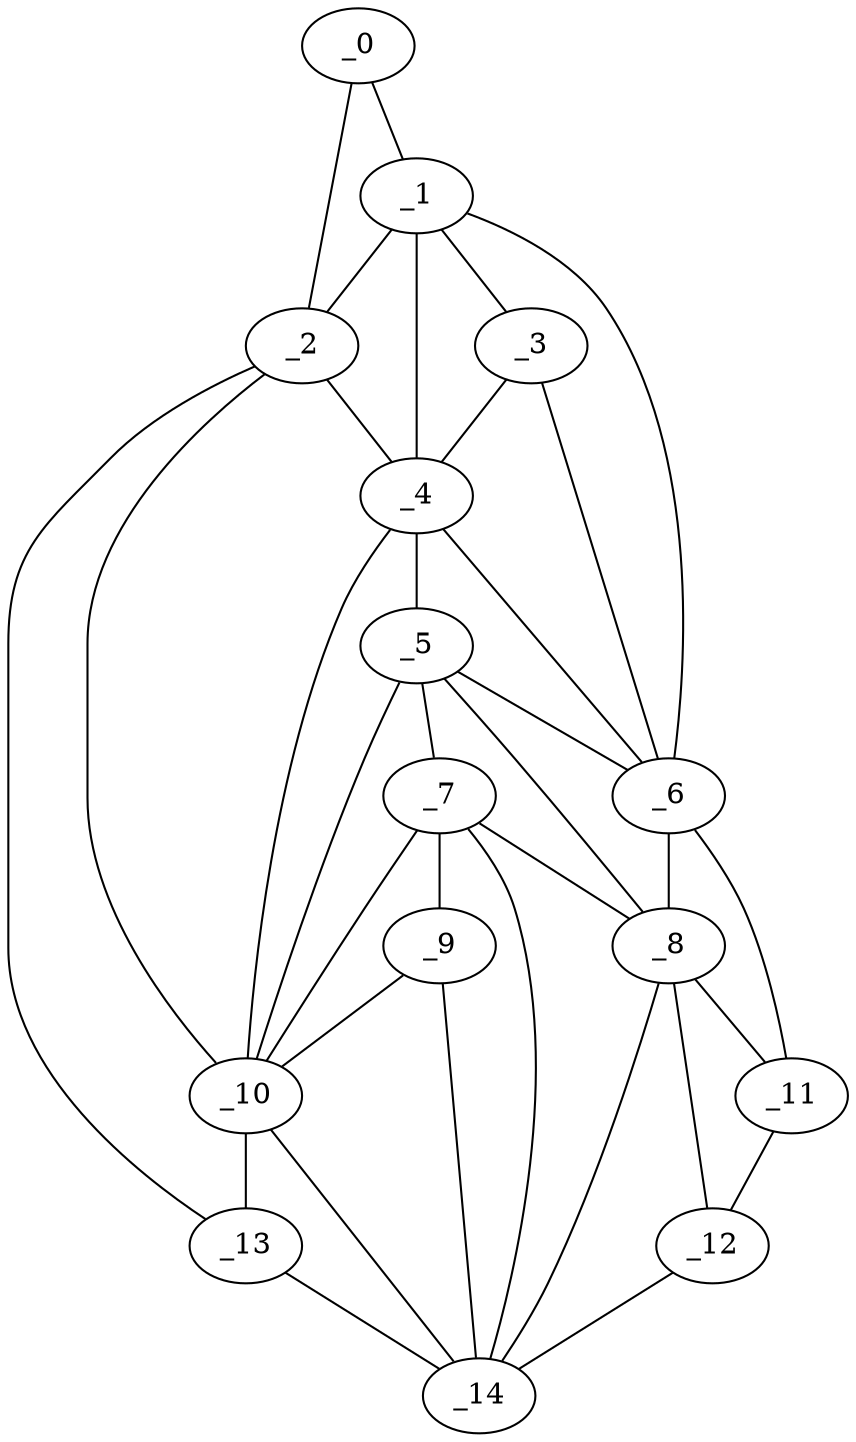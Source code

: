 graph "obj80__120.gxl" {
	_0	 [x=19,
		y=117];
	_1	 [x=49,
		y=45];
	_0 -- _1	 [valence=1];
	_2	 [x=55,
		y=125];
	_0 -- _2	 [valence=1];
	_1 -- _2	 [valence=2];
	_3	 [x=58,
		y=42];
	_1 -- _3	 [valence=1];
	_4	 [x=67,
		y=45];
	_1 -- _4	 [valence=2];
	_6	 [x=79,
		y=3];
	_1 -- _6	 [valence=1];
	_2 -- _4	 [valence=1];
	_10	 [x=96,
		y=65];
	_2 -- _10	 [valence=2];
	_13	 [x=109,
		y=89];
	_2 -- _13	 [valence=1];
	_3 -- _4	 [valence=2];
	_3 -- _6	 [valence=2];
	_5	 [x=72,
		y=46];
	_4 -- _5	 [valence=2];
	_4 -- _6	 [valence=1];
	_4 -- _10	 [valence=2];
	_5 -- _6	 [valence=2];
	_7	 [x=86,
		y=53];
	_5 -- _7	 [valence=2];
	_8	 [x=87,
		y=4];
	_5 -- _8	 [valence=1];
	_5 -- _10	 [valence=2];
	_6 -- _8	 [valence=1];
	_11	 [x=97,
		y=3];
	_6 -- _11	 [valence=1];
	_7 -- _8	 [valence=2];
	_9	 [x=93,
		y=59];
	_7 -- _9	 [valence=2];
	_7 -- _10	 [valence=2];
	_14	 [x=112,
		y=16];
	_7 -- _14	 [valence=1];
	_8 -- _11	 [valence=2];
	_12	 [x=104,
		y=7];
	_8 -- _12	 [valence=2];
	_8 -- _14	 [valence=2];
	_9 -- _10	 [valence=1];
	_9 -- _14	 [valence=2];
	_10 -- _13	 [valence=1];
	_10 -- _14	 [valence=1];
	_11 -- _12	 [valence=1];
	_12 -- _14	 [valence=1];
	_13 -- _14	 [valence=1];
}
